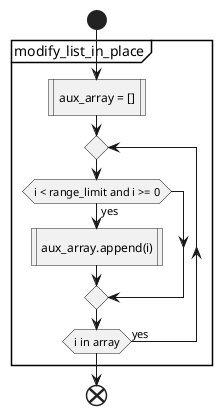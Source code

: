 @startuml reto 2
  start
    partition modify_list_in_place{
      :aux_array = []|
      repeat
        if (i < range_limit and i >= 0) then (yes)
          :aux_array.append(i)|
        endif
      repeat while (i in array) is (yes)
    }
  end
@enduml